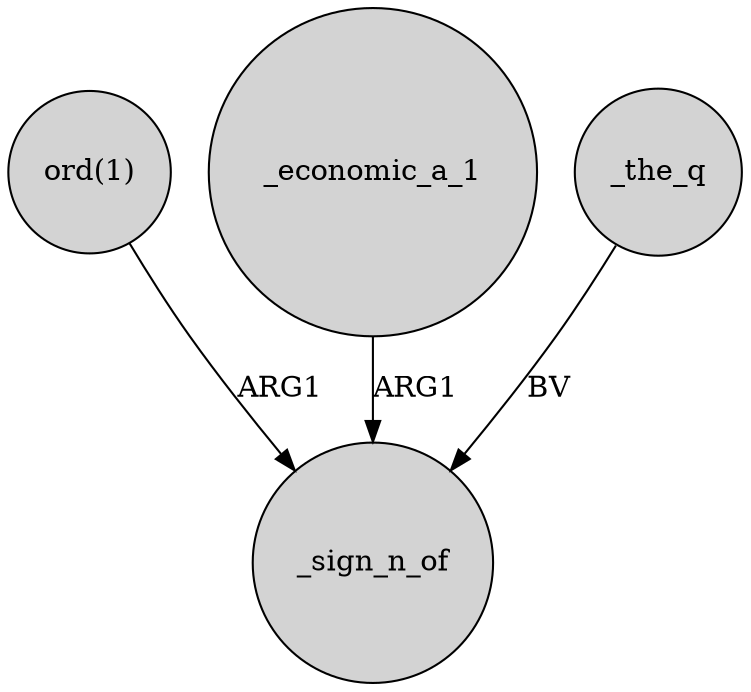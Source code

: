digraph {
	node [shape=circle style=filled]
	"ord(1)" -> _sign_n_of [label=ARG1]
	_economic_a_1 -> _sign_n_of [label=ARG1]
	_the_q -> _sign_n_of [label=BV]
}
